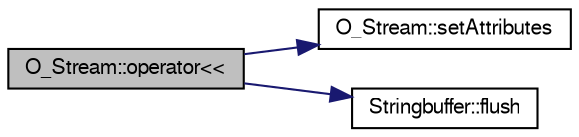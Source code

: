 digraph "O_Stream::operator&lt;&lt;"
{
  bgcolor="transparent";
  edge [fontname="FreeSans",fontsize="10",labelfontname="FreeSans",labelfontsize="10"];
  node [fontname="FreeSans",fontsize="10",shape=record];
  rankdir="LR";
  Node1 [label="O_Stream::operator\<\<",height=0.2,width=0.4,color="black", fillcolor="grey75", style="filled" fontcolor="black"];
  Node1 -> Node2 [color="midnightblue",fontsize="10",style="solid",fontname="FreeSans"];
  Node2 [label="O_Stream::setAttributes",height=0.2,width=0.4,color="black",URL="$classO__Stream.html#aaa3d397e29ee71236ed0167ca63992bd",tooltip="ermöglicht dem O_Stream das setzen der Attribute"];
  Node1 -> Node3 [color="midnightblue",fontsize="10",style="solid",fontname="FreeSans"];
  Node3 [label="Stringbuffer::flush",height=0.2,width=0.4,color="black",URL="$classStringbuffer.html#abfb79178e3d7520f99aec80f996abaac",tooltip="flush the content of the buffer to the screen"];
}
